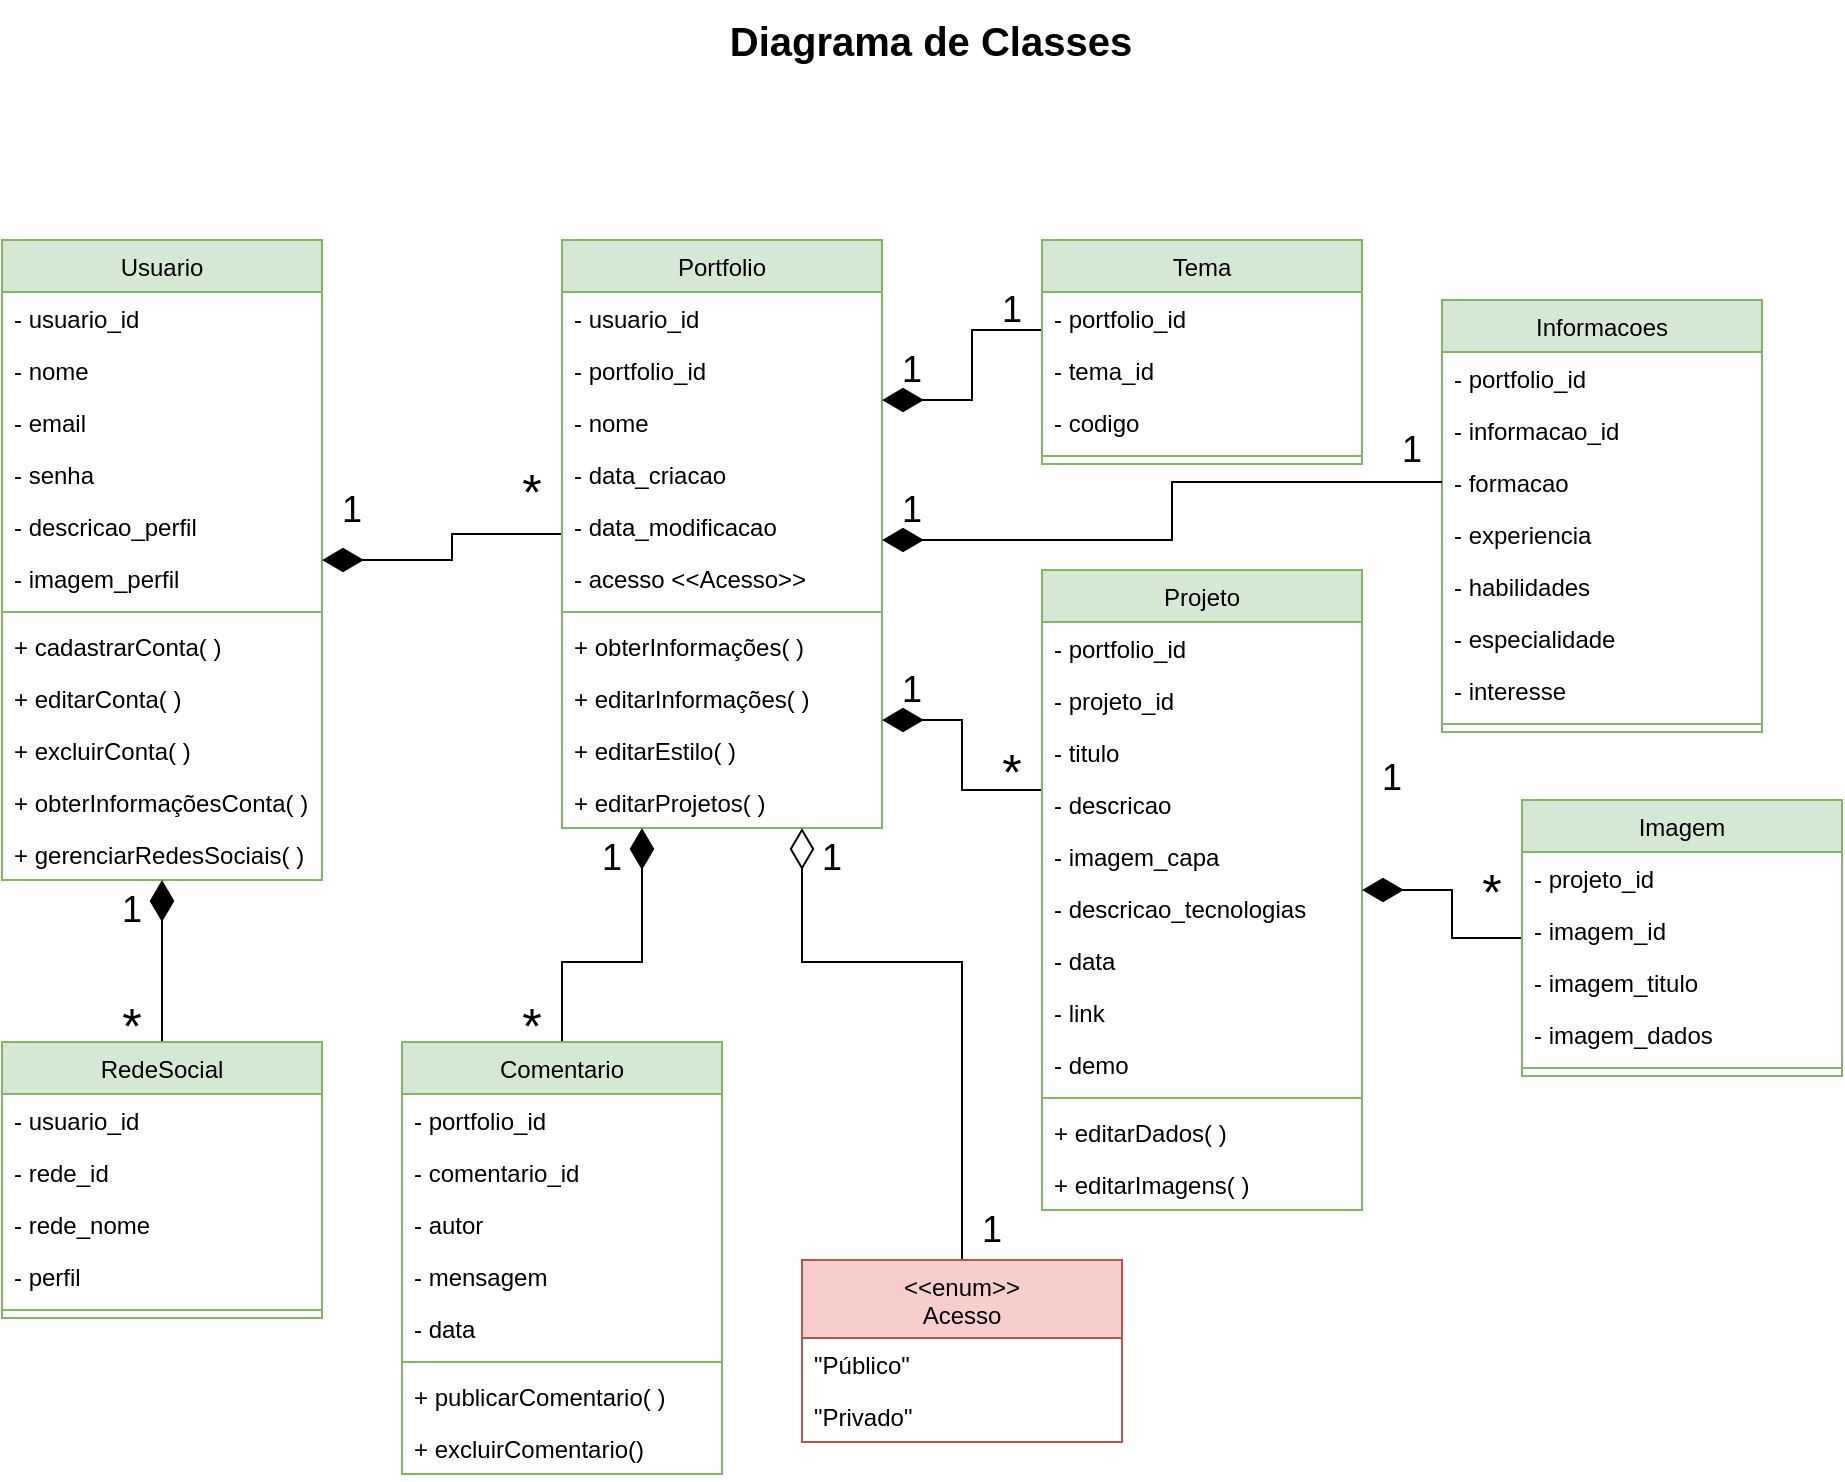 <mxfile version="24.9.3">
  <diagram id="C5RBs43oDa-KdzZeNtuy" name="Page-1">
    <mxGraphModel dx="926" dy="457" grid="1" gridSize="10" guides="1" tooltips="1" connect="1" arrows="1" fold="1" page="1" pageScale="1" pageWidth="1169" pageHeight="827" math="0" shadow="0">
      <root>
        <mxCell id="WIyWlLk6GJQsqaUBKTNV-0" />
        <mxCell id="WIyWlLk6GJQsqaUBKTNV-1" parent="WIyWlLk6GJQsqaUBKTNV-0" />
        <mxCell id="zkfFHV4jXpPFQw0GAbJ--0" value="Usuario" style="swimlane;fontStyle=0;align=center;verticalAlign=top;childLayout=stackLayout;horizontal=1;startSize=26;horizontalStack=0;resizeParent=1;resizeLast=0;collapsible=1;marginBottom=0;rounded=0;shadow=0;strokeWidth=1;fillColor=#d5e8d4;strokeColor=#82b366;" parent="WIyWlLk6GJQsqaUBKTNV-1" vertex="1">
          <mxGeometry x="120" y="160" width="160" height="320" as="geometry">
            <mxRectangle x="230" y="140" width="160" height="26" as="alternateBounds" />
          </mxGeometry>
        </mxCell>
        <mxCell id="MTsncL8wfldXDxOzxAaB-18" value="- usuario_id" style="text;align=left;verticalAlign=top;spacingLeft=4;spacingRight=4;overflow=hidden;rotatable=0;points=[[0,0.5],[1,0.5]];portConstraint=eastwest;" parent="zkfFHV4jXpPFQw0GAbJ--0" vertex="1">
          <mxGeometry y="26" width="160" height="26" as="geometry" />
        </mxCell>
        <mxCell id="zkfFHV4jXpPFQw0GAbJ--1" value="- nome" style="text;align=left;verticalAlign=top;spacingLeft=4;spacingRight=4;overflow=hidden;rotatable=0;points=[[0,0.5],[1,0.5]];portConstraint=eastwest;" parent="zkfFHV4jXpPFQw0GAbJ--0" vertex="1">
          <mxGeometry y="52" width="160" height="26" as="geometry" />
        </mxCell>
        <mxCell id="zkfFHV4jXpPFQw0GAbJ--2" value="- email" style="text;align=left;verticalAlign=top;spacingLeft=4;spacingRight=4;overflow=hidden;rotatable=0;points=[[0,0.5],[1,0.5]];portConstraint=eastwest;rounded=0;shadow=0;html=0;" parent="zkfFHV4jXpPFQw0GAbJ--0" vertex="1">
          <mxGeometry y="78" width="160" height="26" as="geometry" />
        </mxCell>
        <mxCell id="iMNAoPcYfPh59SGV3-2O-1" value="- senha" style="text;align=left;verticalAlign=top;spacingLeft=4;spacingRight=4;overflow=hidden;rotatable=0;points=[[0,0.5],[1,0.5]];portConstraint=eastwest;rounded=0;shadow=0;html=0;" parent="zkfFHV4jXpPFQw0GAbJ--0" vertex="1">
          <mxGeometry y="104" width="160" height="26" as="geometry" />
        </mxCell>
        <mxCell id="MTsncL8wfldXDxOzxAaB-10" value="- descricao_perfil" style="text;align=left;verticalAlign=top;spacingLeft=4;spacingRight=4;overflow=hidden;rotatable=0;points=[[0,0.5],[1,0.5]];portConstraint=eastwest;rounded=0;shadow=0;html=0;" parent="zkfFHV4jXpPFQw0GAbJ--0" vertex="1">
          <mxGeometry y="130" width="160" height="26" as="geometry" />
        </mxCell>
        <mxCell id="zkfFHV4jXpPFQw0GAbJ--3" value="- imagem_perfil" style="text;align=left;verticalAlign=top;spacingLeft=4;spacingRight=4;overflow=hidden;rotatable=0;points=[[0,0.5],[1,0.5]];portConstraint=eastwest;rounded=0;shadow=0;html=0;" parent="zkfFHV4jXpPFQw0GAbJ--0" vertex="1">
          <mxGeometry y="156" width="160" height="26" as="geometry" />
        </mxCell>
        <mxCell id="zkfFHV4jXpPFQw0GAbJ--4" value="" style="line;html=1;strokeWidth=1;align=left;verticalAlign=middle;spacingTop=-1;spacingLeft=3;spacingRight=3;rotatable=0;labelPosition=right;points=[];portConstraint=eastwest;strokeColor=#82b366;fillColor=#d5e8d4;" parent="zkfFHV4jXpPFQw0GAbJ--0" vertex="1">
          <mxGeometry y="182" width="160" height="8" as="geometry" />
        </mxCell>
        <mxCell id="zkfFHV4jXpPFQw0GAbJ--5" value="+ cadastrarConta( )" style="text;align=left;verticalAlign=top;spacingLeft=4;spacingRight=4;overflow=hidden;rotatable=0;points=[[0,0.5],[1,0.5]];portConstraint=eastwest;" parent="zkfFHV4jXpPFQw0GAbJ--0" vertex="1">
          <mxGeometry y="190" width="160" height="26" as="geometry" />
        </mxCell>
        <mxCell id="iMNAoPcYfPh59SGV3-2O-0" value="+ editarConta( )" style="text;align=left;verticalAlign=top;spacingLeft=4;spacingRight=4;overflow=hidden;rotatable=0;points=[[0,0.5],[1,0.5]];portConstraint=eastwest;rounded=0;shadow=0;html=0;" parent="zkfFHV4jXpPFQw0GAbJ--0" vertex="1">
          <mxGeometry y="216" width="160" height="26" as="geometry" />
        </mxCell>
        <mxCell id="iMNAoPcYfPh59SGV3-2O-13" value="+ excluirConta( )" style="text;align=left;verticalAlign=top;spacingLeft=4;spacingRight=4;overflow=hidden;rotatable=0;points=[[0,0.5],[1,0.5]];portConstraint=eastwest;rounded=0;shadow=0;html=0;" parent="zkfFHV4jXpPFQw0GAbJ--0" vertex="1">
          <mxGeometry y="242" width="160" height="26" as="geometry" />
        </mxCell>
        <mxCell id="iMNAoPcYfPh59SGV3-2O-14" value="+ obterInformaçõesConta( )" style="text;align=left;verticalAlign=top;spacingLeft=4;spacingRight=4;overflow=hidden;rotatable=0;points=[[0,0.5],[1,0.5]];portConstraint=eastwest;rounded=0;shadow=0;html=0;" parent="zkfFHV4jXpPFQw0GAbJ--0" vertex="1">
          <mxGeometry y="268" width="160" height="26" as="geometry" />
        </mxCell>
        <mxCell id="kVoGFhic1o5MT2R1PAAn-18" value="+ gerenciarRedesSociais( )" style="text;align=left;verticalAlign=top;spacingLeft=4;spacingRight=4;overflow=hidden;rotatable=0;points=[[0,0.5],[1,0.5]];portConstraint=eastwest;rounded=0;shadow=0;html=0;" parent="zkfFHV4jXpPFQw0GAbJ--0" vertex="1">
          <mxGeometry y="294" width="160" height="26" as="geometry" />
        </mxCell>
        <mxCell id="MTsncL8wfldXDxOzxAaB-48" style="edgeStyle=orthogonalEdgeStyle;rounded=0;orthogonalLoop=1;jettySize=auto;html=1;endArrow=diamondThin;endFill=1;endSize=18;" parent="WIyWlLk6GJQsqaUBKTNV-1" source="iMNAoPcYfPh59SGV3-2O-15" target="zkfFHV4jXpPFQw0GAbJ--0" edge="1">
          <mxGeometry relative="1" as="geometry" />
        </mxCell>
        <mxCell id="iMNAoPcYfPh59SGV3-2O-15" value="Portfolio" style="swimlane;fontStyle=0;align=center;verticalAlign=top;childLayout=stackLayout;horizontal=1;startSize=26;horizontalStack=0;resizeParent=1;resizeLast=0;collapsible=1;marginBottom=0;rounded=0;shadow=0;strokeWidth=1;fillColor=#d5e8d4;strokeColor=#82b366;" parent="WIyWlLk6GJQsqaUBKTNV-1" vertex="1">
          <mxGeometry x="400" y="160" width="160" height="294" as="geometry">
            <mxRectangle x="230" y="140" width="160" height="26" as="alternateBounds" />
          </mxGeometry>
        </mxCell>
        <mxCell id="iMNAoPcYfPh59SGV3-2O-16" value="- usuario_id" style="text;align=left;verticalAlign=top;spacingLeft=4;spacingRight=4;overflow=hidden;rotatable=0;points=[[0,0.5],[1,0.5]];portConstraint=eastwest;" parent="iMNAoPcYfPh59SGV3-2O-15" vertex="1">
          <mxGeometry y="26" width="160" height="26" as="geometry" />
        </mxCell>
        <mxCell id="CIbiTBbU0ltbHFF3-Vpq-6" value="- portfolio_id" style="text;align=left;verticalAlign=top;spacingLeft=4;spacingRight=4;overflow=hidden;rotatable=0;points=[[0,0.5],[1,0.5]];portConstraint=eastwest;" vertex="1" parent="iMNAoPcYfPh59SGV3-2O-15">
          <mxGeometry y="52" width="160" height="26" as="geometry" />
        </mxCell>
        <mxCell id="MTsncL8wfldXDxOzxAaB-19" value="- nome" style="text;align=left;verticalAlign=top;spacingLeft=4;spacingRight=4;overflow=hidden;rotatable=0;points=[[0,0.5],[1,0.5]];portConstraint=eastwest;" parent="iMNAoPcYfPh59SGV3-2O-15" vertex="1">
          <mxGeometry y="78" width="160" height="26" as="geometry" />
        </mxCell>
        <mxCell id="iMNAoPcYfPh59SGV3-2O-17" value="- data_criacao" style="text;align=left;verticalAlign=top;spacingLeft=4;spacingRight=4;overflow=hidden;rotatable=0;points=[[0,0.5],[1,0.5]];portConstraint=eastwest;rounded=0;shadow=0;html=0;" parent="iMNAoPcYfPh59SGV3-2O-15" vertex="1">
          <mxGeometry y="104" width="160" height="26" as="geometry" />
        </mxCell>
        <mxCell id="iMNAoPcYfPh59SGV3-2O-18" value="- data_modificacao" style="text;align=left;verticalAlign=top;spacingLeft=4;spacingRight=4;overflow=hidden;rotatable=0;points=[[0,0.5],[1,0.5]];portConstraint=eastwest;rounded=0;shadow=0;html=0;" parent="iMNAoPcYfPh59SGV3-2O-15" vertex="1">
          <mxGeometry y="130" width="160" height="26" as="geometry" />
        </mxCell>
        <mxCell id="MTsncL8wfldXDxOzxAaB-23" value="- acesso &lt;&lt;Acesso&gt;&gt;" style="text;align=left;verticalAlign=top;spacingLeft=4;spacingRight=4;overflow=hidden;rotatable=0;points=[[0,0.5],[1,0.5]];portConstraint=eastwest;rounded=0;shadow=0;html=0;" parent="iMNAoPcYfPh59SGV3-2O-15" vertex="1">
          <mxGeometry y="156" width="160" height="26" as="geometry" />
        </mxCell>
        <mxCell id="iMNAoPcYfPh59SGV3-2O-21" value="" style="line;html=1;strokeWidth=1;align=left;verticalAlign=middle;spacingTop=-1;spacingLeft=3;spacingRight=3;rotatable=0;labelPosition=right;points=[];portConstraint=eastwest;strokeColor=#82b366;fillColor=#d5e8d4;" parent="iMNAoPcYfPh59SGV3-2O-15" vertex="1">
          <mxGeometry y="182" width="160" height="8" as="geometry" />
        </mxCell>
        <mxCell id="iMNAoPcYfPh59SGV3-2O-22" value="+ obterInformações( )" style="text;align=left;verticalAlign=top;spacingLeft=4;spacingRight=4;overflow=hidden;rotatable=0;points=[[0,0.5],[1,0.5]];portConstraint=eastwest;" parent="iMNAoPcYfPh59SGV3-2O-15" vertex="1">
          <mxGeometry y="190" width="160" height="26" as="geometry" />
        </mxCell>
        <mxCell id="iMNAoPcYfPh59SGV3-2O-24" value="+ editarInformações( )" style="text;align=left;verticalAlign=top;spacingLeft=4;spacingRight=4;overflow=hidden;rotatable=0;points=[[0,0.5],[1,0.5]];portConstraint=eastwest;rounded=0;shadow=0;html=0;" parent="iMNAoPcYfPh59SGV3-2O-15" vertex="1">
          <mxGeometry y="216" width="160" height="26" as="geometry" />
        </mxCell>
        <mxCell id="MTsncL8wfldXDxOzxAaB-5" value="+ editarEstilo( )" style="text;align=left;verticalAlign=top;spacingLeft=4;spacingRight=4;overflow=hidden;rotatable=0;points=[[0,0.5],[1,0.5]];portConstraint=eastwest;rounded=0;shadow=0;html=0;" parent="iMNAoPcYfPh59SGV3-2O-15" vertex="1">
          <mxGeometry y="242" width="160" height="26" as="geometry" />
        </mxCell>
        <mxCell id="MTsncL8wfldXDxOzxAaB-9" value="+ editarProjetos( )" style="text;align=left;verticalAlign=top;spacingLeft=4;spacingRight=4;overflow=hidden;rotatable=0;points=[[0,0.5],[1,0.5]];portConstraint=eastwest;rounded=0;shadow=0;html=0;" parent="iMNAoPcYfPh59SGV3-2O-15" vertex="1">
          <mxGeometry y="268" width="160" height="26" as="geometry" />
        </mxCell>
        <mxCell id="MTsncL8wfldXDxOzxAaB-12" style="edgeStyle=orthogonalEdgeStyle;rounded=0;orthogonalLoop=1;jettySize=auto;html=1;exitX=0.5;exitY=0;exitDx=0;exitDy=0;endArrow=diamondThin;endFill=1;endSize=18;" parent="WIyWlLk6GJQsqaUBKTNV-1" source="iMNAoPcYfPh59SGV3-2O-48" target="iMNAoPcYfPh59SGV3-2O-15" edge="1">
          <mxGeometry relative="1" as="geometry">
            <mxPoint x="390" y="450" as="targetPoint" />
            <Array as="points">
              <mxPoint x="400" y="521" />
              <mxPoint x="440" y="521" />
            </Array>
          </mxGeometry>
        </mxCell>
        <mxCell id="iMNAoPcYfPh59SGV3-2O-48" value="Comentario" style="swimlane;fontStyle=0;align=center;verticalAlign=top;childLayout=stackLayout;horizontal=1;startSize=26;horizontalStack=0;resizeParent=1;resizeLast=0;collapsible=1;marginBottom=0;rounded=0;shadow=0;strokeWidth=1;fillColor=#d5e8d4;strokeColor=#82b366;" parent="WIyWlLk6GJQsqaUBKTNV-1" vertex="1">
          <mxGeometry x="320" y="561" width="160" height="216" as="geometry">
            <mxRectangle x="320" y="561" width="160" height="26" as="alternateBounds" />
          </mxGeometry>
        </mxCell>
        <mxCell id="MTsncL8wfldXDxOzxAaB-20" value="- portfolio_id" style="text;align=left;verticalAlign=top;spacingLeft=4;spacingRight=4;overflow=hidden;rotatable=0;points=[[0,0.5],[1,0.5]];portConstraint=eastwest;" parent="iMNAoPcYfPh59SGV3-2O-48" vertex="1">
          <mxGeometry y="26" width="160" height="26" as="geometry" />
        </mxCell>
        <mxCell id="CIbiTBbU0ltbHFF3-Vpq-1" value="- comentario_id" style="text;align=left;verticalAlign=top;spacingLeft=4;spacingRight=4;overflow=hidden;rotatable=0;points=[[0,0.5],[1,0.5]];portConstraint=eastwest;" vertex="1" parent="iMNAoPcYfPh59SGV3-2O-48">
          <mxGeometry y="52" width="160" height="26" as="geometry" />
        </mxCell>
        <mxCell id="iMNAoPcYfPh59SGV3-2O-49" value="- autor" style="text;align=left;verticalAlign=top;spacingLeft=4;spacingRight=4;overflow=hidden;rotatable=0;points=[[0,0.5],[1,0.5]];portConstraint=eastwest;" parent="iMNAoPcYfPh59SGV3-2O-48" vertex="1">
          <mxGeometry y="78" width="160" height="26" as="geometry" />
        </mxCell>
        <mxCell id="iMNAoPcYfPh59SGV3-2O-50" value="- mensagem" style="text;align=left;verticalAlign=top;spacingLeft=4;spacingRight=4;overflow=hidden;rotatable=0;points=[[0,0.5],[1,0.5]];portConstraint=eastwest;rounded=0;shadow=0;html=0;" parent="iMNAoPcYfPh59SGV3-2O-48" vertex="1">
          <mxGeometry y="104" width="160" height="26" as="geometry" />
        </mxCell>
        <mxCell id="iMNAoPcYfPh59SGV3-2O-57" value="- data" style="text;align=left;verticalAlign=top;spacingLeft=4;spacingRight=4;overflow=hidden;rotatable=0;points=[[0,0.5],[1,0.5]];portConstraint=eastwest;rounded=0;shadow=0;html=0;" parent="iMNAoPcYfPh59SGV3-2O-48" vertex="1">
          <mxGeometry y="130" width="160" height="26" as="geometry" />
        </mxCell>
        <mxCell id="iMNAoPcYfPh59SGV3-2O-54" value="" style="line;html=1;strokeWidth=1;align=left;verticalAlign=middle;spacingTop=-1;spacingLeft=3;spacingRight=3;rotatable=0;labelPosition=right;points=[];portConstraint=eastwest;strokeColor=#82b366;fillColor=#d5e8d4;" parent="iMNAoPcYfPh59SGV3-2O-48" vertex="1">
          <mxGeometry y="156" width="160" height="8" as="geometry" />
        </mxCell>
        <mxCell id="iMNAoPcYfPh59SGV3-2O-55" value="+ publicarComentario( )" style="text;align=left;verticalAlign=top;spacingLeft=4;spacingRight=4;overflow=hidden;rotatable=0;points=[[0,0.5],[1,0.5]];portConstraint=eastwest;" parent="iMNAoPcYfPh59SGV3-2O-48" vertex="1">
          <mxGeometry y="164" width="160" height="26" as="geometry" />
        </mxCell>
        <mxCell id="iMNAoPcYfPh59SGV3-2O-56" value="+ excluirComentario()" style="text;align=left;verticalAlign=top;spacingLeft=4;spacingRight=4;overflow=hidden;rotatable=0;points=[[0,0.5],[1,0.5]];portConstraint=eastwest;rounded=0;shadow=0;html=0;" parent="iMNAoPcYfPh59SGV3-2O-48" vertex="1">
          <mxGeometry y="190" width="160" height="26" as="geometry" />
        </mxCell>
        <mxCell id="MTsncL8wfldXDxOzxAaB-14" style="edgeStyle=orthogonalEdgeStyle;rounded=0;orthogonalLoop=1;jettySize=auto;html=1;exitX=0.5;exitY=0;exitDx=0;exitDy=0;endArrow=diamondThin;endFill=0;endSize=18;" parent="WIyWlLk6GJQsqaUBKTNV-1" source="iMNAoPcYfPh59SGV3-2O-65" target="iMNAoPcYfPh59SGV3-2O-15" edge="1">
          <mxGeometry relative="1" as="geometry">
            <Array as="points">
              <mxPoint x="600" y="521" />
              <mxPoint x="520" y="521" />
            </Array>
          </mxGeometry>
        </mxCell>
        <mxCell id="iMNAoPcYfPh59SGV3-2O-65" value="&lt;&lt;enum&gt;&gt;&#xa;Acesso" style="swimlane;fontStyle=0;align=center;verticalAlign=top;childLayout=stackLayout;horizontal=1;startSize=39;horizontalStack=0;resizeParent=1;resizeLast=0;collapsible=1;marginBottom=0;rounded=0;shadow=0;strokeWidth=1;fillColor=#f8cecc;strokeColor=#b85450;" parent="WIyWlLk6GJQsqaUBKTNV-1" vertex="1">
          <mxGeometry x="520" y="670" width="160" height="91" as="geometry">
            <mxRectangle x="520" y="561" width="160" height="26" as="alternateBounds" />
          </mxGeometry>
        </mxCell>
        <mxCell id="iMNAoPcYfPh59SGV3-2O-66" value="&quot;Público&quot;" style="text;align=left;verticalAlign=top;spacingLeft=4;spacingRight=4;overflow=hidden;rotatable=0;points=[[0,0.5],[1,0.5]];portConstraint=eastwest;" parent="iMNAoPcYfPh59SGV3-2O-65" vertex="1">
          <mxGeometry y="39" width="160" height="26" as="geometry" />
        </mxCell>
        <mxCell id="MTsncL8wfldXDxOzxAaB-22" value="&quot;Privado&quot;" style="text;align=left;verticalAlign=top;spacingLeft=4;spacingRight=4;overflow=hidden;rotatable=0;points=[[0,0.5],[1,0.5]];portConstraint=eastwest;" parent="iMNAoPcYfPh59SGV3-2O-65" vertex="1">
          <mxGeometry y="65" width="160" height="26" as="geometry" />
        </mxCell>
        <mxCell id="MTsncL8wfldXDxOzxAaB-11" style="edgeStyle=orthogonalEdgeStyle;rounded=0;orthogonalLoop=1;jettySize=auto;html=1;exitX=0.5;exitY=0;exitDx=0;exitDy=0;entryX=0.5;entryY=1;entryDx=0;entryDy=0;endArrow=diamondThin;endFill=1;endSize=18;" parent="WIyWlLk6GJQsqaUBKTNV-1" source="kVoGFhic1o5MT2R1PAAn-19" target="zkfFHV4jXpPFQw0GAbJ--0" edge="1">
          <mxGeometry relative="1" as="geometry" />
        </mxCell>
        <mxCell id="kVoGFhic1o5MT2R1PAAn-19" value="RedeSocial" style="swimlane;fontStyle=0;align=center;verticalAlign=top;childLayout=stackLayout;horizontal=1;startSize=26;horizontalStack=0;resizeParent=1;resizeLast=0;collapsible=1;marginBottom=0;rounded=0;shadow=0;strokeWidth=1;fillColor=#d5e8d4;strokeColor=#82b366;" parent="WIyWlLk6GJQsqaUBKTNV-1" vertex="1">
          <mxGeometry x="120" y="561" width="160" height="138" as="geometry">
            <mxRectangle x="230" y="140" width="160" height="26" as="alternateBounds" />
          </mxGeometry>
        </mxCell>
        <mxCell id="MTsncL8wfldXDxOzxAaB-17" value="- usuario_id" style="text;align=left;verticalAlign=top;spacingLeft=4;spacingRight=4;overflow=hidden;rotatable=0;points=[[0,0.5],[1,0.5]];portConstraint=eastwest;" parent="kVoGFhic1o5MT2R1PAAn-19" vertex="1">
          <mxGeometry y="26" width="160" height="26" as="geometry" />
        </mxCell>
        <mxCell id="CIbiTBbU0ltbHFF3-Vpq-0" value="- rede_id" style="text;align=left;verticalAlign=top;spacingLeft=4;spacingRight=4;overflow=hidden;rotatable=0;points=[[0,0.5],[1,0.5]];portConstraint=eastwest;" vertex="1" parent="kVoGFhic1o5MT2R1PAAn-19">
          <mxGeometry y="52" width="160" height="26" as="geometry" />
        </mxCell>
        <mxCell id="kVoGFhic1o5MT2R1PAAn-20" value="- rede_nome" style="text;align=left;verticalAlign=top;spacingLeft=4;spacingRight=4;overflow=hidden;rotatable=0;points=[[0,0.5],[1,0.5]];portConstraint=eastwest;" parent="kVoGFhic1o5MT2R1PAAn-19" vertex="1">
          <mxGeometry y="78" width="160" height="26" as="geometry" />
        </mxCell>
        <mxCell id="kVoGFhic1o5MT2R1PAAn-22" value="- perfil" style="text;align=left;verticalAlign=top;spacingLeft=4;spacingRight=4;overflow=hidden;rotatable=0;points=[[0,0.5],[1,0.5]];portConstraint=eastwest;" parent="kVoGFhic1o5MT2R1PAAn-19" vertex="1">
          <mxGeometry y="104" width="160" height="26" as="geometry" />
        </mxCell>
        <mxCell id="kVoGFhic1o5MT2R1PAAn-21" value="" style="line;html=1;strokeWidth=1;align=left;verticalAlign=middle;spacingTop=-1;spacingLeft=3;spacingRight=3;rotatable=0;labelPosition=right;points=[];portConstraint=eastwest;strokeColor=#82b366;fillColor=#d5e8d4;" parent="kVoGFhic1o5MT2R1PAAn-19" vertex="1">
          <mxGeometry y="130" width="160" height="8" as="geometry" />
        </mxCell>
        <mxCell id="MTsncL8wfldXDxOzxAaB-16" style="edgeStyle=orthogonalEdgeStyle;rounded=0;orthogonalLoop=1;jettySize=auto;html=1;endArrow=diamondThin;endFill=1;endSize=18;" parent="WIyWlLk6GJQsqaUBKTNV-1" source="kVoGFhic1o5MT2R1PAAn-74" target="iMNAoPcYfPh59SGV3-2O-15" edge="1">
          <mxGeometry relative="1" as="geometry">
            <Array as="points">
              <mxPoint x="605" y="205" />
              <mxPoint x="605" y="240" />
            </Array>
          </mxGeometry>
        </mxCell>
        <mxCell id="kVoGFhic1o5MT2R1PAAn-74" value="Tema" style="swimlane;fontStyle=0;align=center;verticalAlign=top;childLayout=stackLayout;horizontal=1;startSize=26;horizontalStack=0;resizeParent=1;resizeLast=0;collapsible=1;marginBottom=0;rounded=0;shadow=0;strokeWidth=1;fillColor=#d5e8d4;strokeColor=#82b366;" parent="WIyWlLk6GJQsqaUBKTNV-1" vertex="1">
          <mxGeometry x="640" y="160" width="160" height="112" as="geometry">
            <mxRectangle x="230" y="140" width="160" height="26" as="alternateBounds" />
          </mxGeometry>
        </mxCell>
        <mxCell id="kVoGFhic1o5MT2R1PAAn-75" value="- portfolio_id" style="text;align=left;verticalAlign=top;spacingLeft=4;spacingRight=4;overflow=hidden;rotatable=0;points=[[0,0.5],[1,0.5]];portConstraint=eastwest;" parent="kVoGFhic1o5MT2R1PAAn-74" vertex="1">
          <mxGeometry y="26" width="160" height="26" as="geometry" />
        </mxCell>
        <mxCell id="CIbiTBbU0ltbHFF3-Vpq-2" value="- tema_id" style="text;align=left;verticalAlign=top;spacingLeft=4;spacingRight=4;overflow=hidden;rotatable=0;points=[[0,0.5],[1,0.5]];portConstraint=eastwest;" vertex="1" parent="kVoGFhic1o5MT2R1PAAn-74">
          <mxGeometry y="52" width="160" height="26" as="geometry" />
        </mxCell>
        <mxCell id="kVoGFhic1o5MT2R1PAAn-76" value="- codigo" style="text;align=left;verticalAlign=top;spacingLeft=4;spacingRight=4;overflow=hidden;rotatable=0;points=[[0,0.5],[1,0.5]];portConstraint=eastwest;rounded=0;shadow=0;html=0;" parent="kVoGFhic1o5MT2R1PAAn-74" vertex="1">
          <mxGeometry y="78" width="160" height="26" as="geometry" />
        </mxCell>
        <mxCell id="kVoGFhic1o5MT2R1PAAn-81" value="" style="line;html=1;strokeWidth=1;align=left;verticalAlign=middle;spacingTop=-1;spacingLeft=3;spacingRight=3;rotatable=0;labelPosition=right;points=[];portConstraint=eastwest;strokeColor=#82b366;fillColor=#d5e8d4;" parent="kVoGFhic1o5MT2R1PAAn-74" vertex="1">
          <mxGeometry y="104" width="160" height="8" as="geometry" />
        </mxCell>
        <mxCell id="MTsncL8wfldXDxOzxAaB-39" style="edgeStyle=orthogonalEdgeStyle;rounded=0;orthogonalLoop=1;jettySize=auto;html=1;endArrow=diamondThin;endFill=1;endSize=18;" parent="WIyWlLk6GJQsqaUBKTNV-1" source="kVoGFhic1o5MT2R1PAAn-88" target="iMNAoPcYfPh59SGV3-2O-15" edge="1">
          <mxGeometry relative="1" as="geometry">
            <Array as="points">
              <mxPoint x="600" y="435" />
              <mxPoint x="600" y="400" />
            </Array>
          </mxGeometry>
        </mxCell>
        <mxCell id="kVoGFhic1o5MT2R1PAAn-88" value="Projeto" style="swimlane;fontStyle=0;align=center;verticalAlign=top;childLayout=stackLayout;horizontal=1;startSize=26;horizontalStack=0;resizeParent=1;resizeLast=0;collapsible=1;marginBottom=0;rounded=0;shadow=0;strokeWidth=1;fillColor=#d5e8d4;strokeColor=#82b366;" parent="WIyWlLk6GJQsqaUBKTNV-1" vertex="1">
          <mxGeometry x="640" y="325" width="160" height="320" as="geometry">
            <mxRectangle x="230" y="140" width="160" height="26" as="alternateBounds" />
          </mxGeometry>
        </mxCell>
        <mxCell id="kVoGFhic1o5MT2R1PAAn-89" value="- portfolio_id" style="text;align=left;verticalAlign=top;spacingLeft=4;spacingRight=4;overflow=hidden;rotatable=0;points=[[0,0.5],[1,0.5]];portConstraint=eastwest;" parent="kVoGFhic1o5MT2R1PAAn-88" vertex="1">
          <mxGeometry y="26" width="160" height="26" as="geometry" />
        </mxCell>
        <mxCell id="CIbiTBbU0ltbHFF3-Vpq-3" value="- projeto_id" style="text;align=left;verticalAlign=top;spacingLeft=4;spacingRight=4;overflow=hidden;rotatable=0;points=[[0,0.5],[1,0.5]];portConstraint=eastwest;" vertex="1" parent="kVoGFhic1o5MT2R1PAAn-88">
          <mxGeometry y="52" width="160" height="26" as="geometry" />
        </mxCell>
        <mxCell id="kVoGFhic1o5MT2R1PAAn-90" value="- titulo" style="text;align=left;verticalAlign=top;spacingLeft=4;spacingRight=4;overflow=hidden;rotatable=0;points=[[0,0.5],[1,0.5]];portConstraint=eastwest;rounded=0;shadow=0;html=0;" parent="kVoGFhic1o5MT2R1PAAn-88" vertex="1">
          <mxGeometry y="78" width="160" height="26" as="geometry" />
        </mxCell>
        <mxCell id="MTsncL8wfldXDxOzxAaB-0" value="- descricao" style="text;align=left;verticalAlign=top;spacingLeft=4;spacingRight=4;overflow=hidden;rotatable=0;points=[[0,0.5],[1,0.5]];portConstraint=eastwest;rounded=0;shadow=0;html=0;" parent="kVoGFhic1o5MT2R1PAAn-88" vertex="1">
          <mxGeometry y="104" width="160" height="26" as="geometry" />
        </mxCell>
        <mxCell id="MTsncL8wfldXDxOzxAaB-1" value="- imagem_capa" style="text;align=left;verticalAlign=top;spacingLeft=4;spacingRight=4;overflow=hidden;rotatable=0;points=[[0,0.5],[1,0.5]];portConstraint=eastwest;rounded=0;shadow=0;html=0;" parent="kVoGFhic1o5MT2R1PAAn-88" vertex="1">
          <mxGeometry y="130" width="160" height="26" as="geometry" />
        </mxCell>
        <mxCell id="MTsncL8wfldXDxOzxAaB-2" value="- descricao_tecnologias" style="text;align=left;verticalAlign=top;spacingLeft=4;spacingRight=4;overflow=hidden;rotatable=0;points=[[0,0.5],[1,0.5]];portConstraint=eastwest;rounded=0;shadow=0;html=0;" parent="kVoGFhic1o5MT2R1PAAn-88" vertex="1">
          <mxGeometry y="156" width="160" height="26" as="geometry" />
        </mxCell>
        <mxCell id="MTsncL8wfldXDxOzxAaB-3" value="- data" style="text;align=left;verticalAlign=top;spacingLeft=4;spacingRight=4;overflow=hidden;rotatable=0;points=[[0,0.5],[1,0.5]];portConstraint=eastwest;rounded=0;shadow=0;html=0;" parent="kVoGFhic1o5MT2R1PAAn-88" vertex="1">
          <mxGeometry y="182" width="160" height="26" as="geometry" />
        </mxCell>
        <mxCell id="CIbiTBbU0ltbHFF3-Vpq-7" value="- link" style="text;align=left;verticalAlign=top;spacingLeft=4;spacingRight=4;overflow=hidden;rotatable=0;points=[[0,0.5],[1,0.5]];portConstraint=eastwest;rounded=0;shadow=0;html=0;" vertex="1" parent="kVoGFhic1o5MT2R1PAAn-88">
          <mxGeometry y="208" width="160" height="26" as="geometry" />
        </mxCell>
        <mxCell id="CIbiTBbU0ltbHFF3-Vpq-8" value="- demo" style="text;align=left;verticalAlign=top;spacingLeft=4;spacingRight=4;overflow=hidden;rotatable=0;points=[[0,0.5],[1,0.5]];portConstraint=eastwest;rounded=0;shadow=0;html=0;" vertex="1" parent="kVoGFhic1o5MT2R1PAAn-88">
          <mxGeometry y="234" width="160" height="26" as="geometry" />
        </mxCell>
        <mxCell id="kVoGFhic1o5MT2R1PAAn-91" value="" style="line;html=1;strokeWidth=1;align=left;verticalAlign=middle;spacingTop=-1;spacingLeft=3;spacingRight=3;rotatable=0;labelPosition=right;points=[];portConstraint=eastwest;fillColor=#d5e8d4;strokeColor=#82b366;" parent="kVoGFhic1o5MT2R1PAAn-88" vertex="1">
          <mxGeometry y="260" width="160" height="8" as="geometry" />
        </mxCell>
        <mxCell id="MTsncL8wfldXDxOzxAaB-71" value="+ editarDados( )" style="text;align=left;verticalAlign=top;spacingLeft=4;spacingRight=4;overflow=hidden;rotatable=0;points=[[0,0.5],[1,0.5]];portConstraint=eastwest;rounded=0;shadow=0;html=0;" parent="kVoGFhic1o5MT2R1PAAn-88" vertex="1">
          <mxGeometry y="268" width="160" height="26" as="geometry" />
        </mxCell>
        <mxCell id="MTsncL8wfldXDxOzxAaB-72" value="+ editarImagens( )" style="text;align=left;verticalAlign=top;spacingLeft=4;spacingRight=4;overflow=hidden;rotatable=0;points=[[0,0.5],[1,0.5]];portConstraint=eastwest;rounded=0;shadow=0;html=0;" parent="kVoGFhic1o5MT2R1PAAn-88" vertex="1">
          <mxGeometry y="294" width="160" height="26" as="geometry" />
        </mxCell>
        <mxCell id="MTsncL8wfldXDxOzxAaB-4" value="Diagrama de Classes" style="text;html=1;align=center;verticalAlign=middle;whiteSpace=wrap;rounded=0;fontSize=20;fontStyle=1" parent="WIyWlLk6GJQsqaUBKTNV-1" vertex="1">
          <mxGeometry x="463" y="40" width="242.5" height="40" as="geometry" />
        </mxCell>
        <mxCell id="MTsncL8wfldXDxOzxAaB-28" value="Informacoes" style="swimlane;fontStyle=0;align=center;verticalAlign=top;childLayout=stackLayout;horizontal=1;startSize=26;horizontalStack=0;resizeParent=1;resizeLast=0;collapsible=1;marginBottom=0;rounded=0;shadow=0;strokeWidth=1;fillColor=#d5e8d4;strokeColor=#82b366;" parent="WIyWlLk6GJQsqaUBKTNV-1" vertex="1">
          <mxGeometry x="840" y="190" width="160" height="216" as="geometry">
            <mxRectangle x="230" y="140" width="160" height="26" as="alternateBounds" />
          </mxGeometry>
        </mxCell>
        <mxCell id="MTsncL8wfldXDxOzxAaB-29" value="- portfolio_id" style="text;align=left;verticalAlign=top;spacingLeft=4;spacingRight=4;overflow=hidden;rotatable=0;points=[[0,0.5],[1,0.5]];portConstraint=eastwest;" parent="MTsncL8wfldXDxOzxAaB-28" vertex="1">
          <mxGeometry y="26" width="160" height="26" as="geometry" />
        </mxCell>
        <mxCell id="CIbiTBbU0ltbHFF3-Vpq-5" value="- informacao_id" style="text;align=left;verticalAlign=top;spacingLeft=4;spacingRight=4;overflow=hidden;rotatable=0;points=[[0,0.5],[1,0.5]];portConstraint=eastwest;" vertex="1" parent="MTsncL8wfldXDxOzxAaB-28">
          <mxGeometry y="52" width="160" height="26" as="geometry" />
        </mxCell>
        <mxCell id="MTsncL8wfldXDxOzxAaB-30" value="- formacao" style="text;align=left;verticalAlign=top;spacingLeft=4;spacingRight=4;overflow=hidden;rotatable=0;points=[[0,0.5],[1,0.5]];portConstraint=eastwest;rounded=0;shadow=0;html=0;" parent="MTsncL8wfldXDxOzxAaB-28" vertex="1">
          <mxGeometry y="78" width="160" height="26" as="geometry" />
        </mxCell>
        <mxCell id="MTsncL8wfldXDxOzxAaB-31" value="- experiencia" style="text;align=left;verticalAlign=top;spacingLeft=4;spacingRight=4;overflow=hidden;rotatable=0;points=[[0,0.5],[1,0.5]];portConstraint=eastwest;rounded=0;shadow=0;html=0;" parent="MTsncL8wfldXDxOzxAaB-28" vertex="1">
          <mxGeometry y="104" width="160" height="26" as="geometry" />
        </mxCell>
        <mxCell id="MTsncL8wfldXDxOzxAaB-32" value="- habilidades" style="text;align=left;verticalAlign=top;spacingLeft=4;spacingRight=4;overflow=hidden;rotatable=0;points=[[0,0.5],[1,0.5]];portConstraint=eastwest;rounded=0;shadow=0;html=0;" parent="MTsncL8wfldXDxOzxAaB-28" vertex="1">
          <mxGeometry y="130" width="160" height="26" as="geometry" />
        </mxCell>
        <mxCell id="MTsncL8wfldXDxOzxAaB-34" value="- especialidade" style="text;align=left;verticalAlign=top;spacingLeft=4;spacingRight=4;overflow=hidden;rotatable=0;points=[[0,0.5],[1,0.5]];portConstraint=eastwest;rounded=0;shadow=0;html=0;" parent="MTsncL8wfldXDxOzxAaB-28" vertex="1">
          <mxGeometry y="156" width="160" height="26" as="geometry" />
        </mxCell>
        <mxCell id="MTsncL8wfldXDxOzxAaB-37" value="- interesse" style="text;align=left;verticalAlign=top;spacingLeft=4;spacingRight=4;overflow=hidden;rotatable=0;points=[[0,0.5],[1,0.5]];portConstraint=eastwest;rounded=0;shadow=0;html=0;" parent="MTsncL8wfldXDxOzxAaB-28" vertex="1">
          <mxGeometry y="182" width="160" height="26" as="geometry" />
        </mxCell>
        <mxCell id="MTsncL8wfldXDxOzxAaB-35" value="" style="line;html=1;strokeWidth=1;align=left;verticalAlign=middle;spacingTop=-1;spacingLeft=3;spacingRight=3;rotatable=0;labelPosition=right;points=[];portConstraint=eastwest;fillColor=#d5e8d4;strokeColor=#82b366;" parent="MTsncL8wfldXDxOzxAaB-28" vertex="1">
          <mxGeometry y="208" width="160" height="8" as="geometry" />
        </mxCell>
        <mxCell id="MTsncL8wfldXDxOzxAaB-38" style="edgeStyle=orthogonalEdgeStyle;rounded=0;orthogonalLoop=1;jettySize=auto;html=1;endArrow=diamondThin;endFill=1;endSize=18;" parent="WIyWlLk6GJQsqaUBKTNV-1" source="MTsncL8wfldXDxOzxAaB-28" target="iMNAoPcYfPh59SGV3-2O-15" edge="1">
          <mxGeometry relative="1" as="geometry">
            <Array as="points">
              <mxPoint x="705" y="281" />
              <mxPoint x="705" y="310" />
            </Array>
          </mxGeometry>
        </mxCell>
        <mxCell id="MTsncL8wfldXDxOzxAaB-49" style="edgeStyle=orthogonalEdgeStyle;rounded=0;orthogonalLoop=1;jettySize=auto;html=1;endArrow=diamondThin;endFill=1;endSize=18;" parent="WIyWlLk6GJQsqaUBKTNV-1" source="MTsncL8wfldXDxOzxAaB-40" target="kVoGFhic1o5MT2R1PAAn-88" edge="1">
          <mxGeometry relative="1" as="geometry" />
        </mxCell>
        <mxCell id="MTsncL8wfldXDxOzxAaB-40" value="Imagem" style="swimlane;fontStyle=0;align=center;verticalAlign=top;childLayout=stackLayout;horizontal=1;startSize=26;horizontalStack=0;resizeParent=1;resizeLast=0;collapsible=1;marginBottom=0;rounded=0;shadow=0;strokeWidth=1;fillColor=#d5e8d4;strokeColor=#82b366;" parent="WIyWlLk6GJQsqaUBKTNV-1" vertex="1">
          <mxGeometry x="880" y="440" width="160" height="138" as="geometry">
            <mxRectangle x="880" y="440" width="160" height="26" as="alternateBounds" />
          </mxGeometry>
        </mxCell>
        <mxCell id="MTsncL8wfldXDxOzxAaB-41" value="- projeto_id" style="text;align=left;verticalAlign=top;spacingLeft=4;spacingRight=4;overflow=hidden;rotatable=0;points=[[0,0.5],[1,0.5]];portConstraint=eastwest;" parent="MTsncL8wfldXDxOzxAaB-40" vertex="1">
          <mxGeometry y="26" width="160" height="26" as="geometry" />
        </mxCell>
        <mxCell id="CIbiTBbU0ltbHFF3-Vpq-4" value="- imagem_id" style="text;align=left;verticalAlign=top;spacingLeft=4;spacingRight=4;overflow=hidden;rotatable=0;points=[[0,0.5],[1,0.5]];portConstraint=eastwest;" vertex="1" parent="MTsncL8wfldXDxOzxAaB-40">
          <mxGeometry y="52" width="160" height="26" as="geometry" />
        </mxCell>
        <mxCell id="MTsncL8wfldXDxOzxAaB-42" value="- imagem_titulo" style="text;align=left;verticalAlign=top;spacingLeft=4;spacingRight=4;overflow=hidden;rotatable=0;points=[[0,0.5],[1,0.5]];portConstraint=eastwest;rounded=0;shadow=0;html=0;" parent="MTsncL8wfldXDxOzxAaB-40" vertex="1">
          <mxGeometry y="78" width="160" height="26" as="geometry" />
        </mxCell>
        <mxCell id="MTsncL8wfldXDxOzxAaB-43" value="- imagem_dados" style="text;align=left;verticalAlign=top;spacingLeft=4;spacingRight=4;overflow=hidden;rotatable=0;points=[[0,0.5],[1,0.5]];portConstraint=eastwest;rounded=0;shadow=0;html=0;" parent="MTsncL8wfldXDxOzxAaB-40" vertex="1">
          <mxGeometry y="104" width="160" height="26" as="geometry" />
        </mxCell>
        <mxCell id="MTsncL8wfldXDxOzxAaB-47" value="" style="line;html=1;strokeWidth=1;align=left;verticalAlign=middle;spacingTop=-1;spacingLeft=3;spacingRight=3;rotatable=0;labelPosition=right;points=[];portConstraint=eastwest;fillColor=#d5e8d4;strokeColor=#82b366;" parent="MTsncL8wfldXDxOzxAaB-40" vertex="1">
          <mxGeometry y="130" width="160" height="8" as="geometry" />
        </mxCell>
        <mxCell id="MTsncL8wfldXDxOzxAaB-51" value="1" style="text;html=1;align=center;verticalAlign=middle;whiteSpace=wrap;rounded=0;fontSize=18;" parent="WIyWlLk6GJQsqaUBKTNV-1" vertex="1">
          <mxGeometry x="280" y="280" width="30" height="30" as="geometry" />
        </mxCell>
        <mxCell id="MTsncL8wfldXDxOzxAaB-53" value="*" style="text;html=1;align=center;verticalAlign=middle;whiteSpace=wrap;rounded=0;fontSize=25;" parent="WIyWlLk6GJQsqaUBKTNV-1" vertex="1">
          <mxGeometry x="370" y="270" width="30" height="30" as="geometry" />
        </mxCell>
        <mxCell id="MTsncL8wfldXDxOzxAaB-73" value="*" style="text;html=1;align=center;verticalAlign=middle;whiteSpace=wrap;rounded=0;fontSize=25;" parent="WIyWlLk6GJQsqaUBKTNV-1" vertex="1">
          <mxGeometry x="170" y="537" width="30" height="30" as="geometry" />
        </mxCell>
        <mxCell id="MTsncL8wfldXDxOzxAaB-74" value="*" style="text;html=1;align=center;verticalAlign=middle;whiteSpace=wrap;rounded=0;fontSize=25;" parent="WIyWlLk6GJQsqaUBKTNV-1" vertex="1">
          <mxGeometry x="370" y="537" width="30" height="30" as="geometry" />
        </mxCell>
        <mxCell id="MTsncL8wfldXDxOzxAaB-75" value="*" style="text;html=1;align=center;verticalAlign=middle;whiteSpace=wrap;rounded=0;fontSize=25;" parent="WIyWlLk6GJQsqaUBKTNV-1" vertex="1">
          <mxGeometry x="610" y="410" width="30" height="30" as="geometry" />
        </mxCell>
        <mxCell id="MTsncL8wfldXDxOzxAaB-76" value="*" style="text;html=1;align=center;verticalAlign=middle;whiteSpace=wrap;rounded=0;fontSize=25;" parent="WIyWlLk6GJQsqaUBKTNV-1" vertex="1">
          <mxGeometry x="850" y="470" width="30" height="30" as="geometry" />
        </mxCell>
        <mxCell id="MTsncL8wfldXDxOzxAaB-78" value="1" style="text;html=1;align=center;verticalAlign=middle;whiteSpace=wrap;rounded=0;fontSize=18;" parent="WIyWlLk6GJQsqaUBKTNV-1" vertex="1">
          <mxGeometry x="170" y="480" width="30" height="30" as="geometry" />
        </mxCell>
        <mxCell id="MTsncL8wfldXDxOzxAaB-79" value="1" style="text;html=1;align=center;verticalAlign=middle;whiteSpace=wrap;rounded=0;fontSize=18;" parent="WIyWlLk6GJQsqaUBKTNV-1" vertex="1">
          <mxGeometry x="410" y="454" width="30" height="30" as="geometry" />
        </mxCell>
        <mxCell id="MTsncL8wfldXDxOzxAaB-80" value="1" style="text;html=1;align=center;verticalAlign=middle;whiteSpace=wrap;rounded=0;fontSize=18;" parent="WIyWlLk6GJQsqaUBKTNV-1" vertex="1">
          <mxGeometry x="520" y="454" width="30" height="30" as="geometry" />
        </mxCell>
        <mxCell id="MTsncL8wfldXDxOzxAaB-81" value="1" style="text;html=1;align=center;verticalAlign=middle;whiteSpace=wrap;rounded=0;fontSize=18;" parent="WIyWlLk6GJQsqaUBKTNV-1" vertex="1">
          <mxGeometry x="600" y="640" width="30" height="30" as="geometry" />
        </mxCell>
        <mxCell id="MTsncL8wfldXDxOzxAaB-82" value="1" style="text;html=1;align=center;verticalAlign=middle;whiteSpace=wrap;rounded=0;fontSize=18;" parent="WIyWlLk6GJQsqaUBKTNV-1" vertex="1">
          <mxGeometry x="560" y="370" width="30" height="30" as="geometry" />
        </mxCell>
        <mxCell id="MTsncL8wfldXDxOzxAaB-83" value="1" style="text;html=1;align=center;verticalAlign=middle;whiteSpace=wrap;rounded=0;fontSize=18;" parent="WIyWlLk6GJQsqaUBKTNV-1" vertex="1">
          <mxGeometry x="560" y="280" width="30" height="30" as="geometry" />
        </mxCell>
        <mxCell id="MTsncL8wfldXDxOzxAaB-84" value="1" style="text;html=1;align=center;verticalAlign=middle;whiteSpace=wrap;rounded=0;fontSize=18;" parent="WIyWlLk6GJQsqaUBKTNV-1" vertex="1">
          <mxGeometry x="810" y="250" width="30" height="30" as="geometry" />
        </mxCell>
        <mxCell id="MTsncL8wfldXDxOzxAaB-85" value="1" style="text;html=1;align=center;verticalAlign=middle;whiteSpace=wrap;rounded=0;fontSize=18;" parent="WIyWlLk6GJQsqaUBKTNV-1" vertex="1">
          <mxGeometry x="800" y="414" width="30" height="30" as="geometry" />
        </mxCell>
        <mxCell id="MTsncL8wfldXDxOzxAaB-86" value="1" style="text;html=1;align=center;verticalAlign=middle;whiteSpace=wrap;rounded=0;fontSize=18;" parent="WIyWlLk6GJQsqaUBKTNV-1" vertex="1">
          <mxGeometry x="560" y="210" width="30" height="30" as="geometry" />
        </mxCell>
        <mxCell id="MTsncL8wfldXDxOzxAaB-87" value="1" style="text;html=1;align=center;verticalAlign=middle;whiteSpace=wrap;rounded=0;fontSize=18;" parent="WIyWlLk6GJQsqaUBKTNV-1" vertex="1">
          <mxGeometry x="610" y="180" width="30" height="30" as="geometry" />
        </mxCell>
      </root>
    </mxGraphModel>
  </diagram>
</mxfile>
